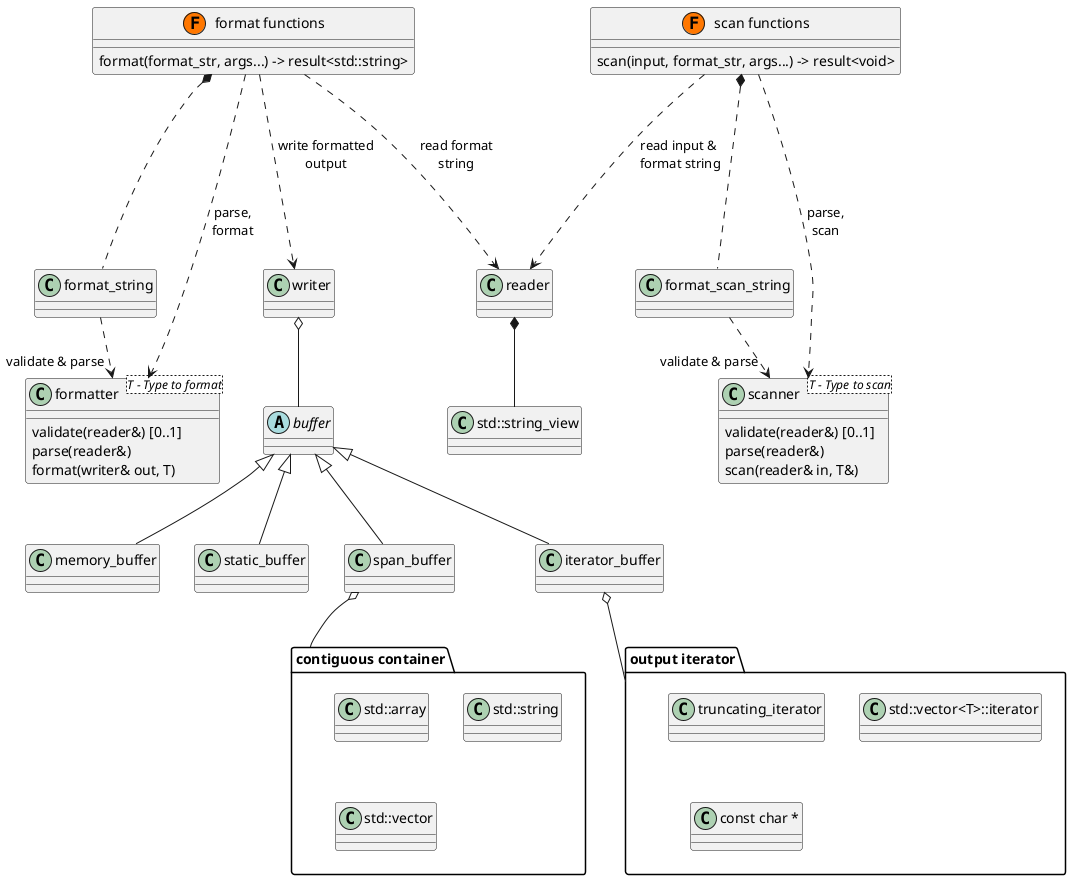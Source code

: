 @startuml

class "scan functions" << (F,#FF7700) >> {
    scan(input, format_str, args...) -> result<void>
}

class "format functions" << (F,#FF7700) >> {
    format(format_str, args...) -> result<std::string>
}

class reader
class "std::string_view" as sv
reader *-- sv

abstract class buffer

class memory_buffer
class static_buffer
class span_buffer
class iterator_buffer

buffer <|-- iterator_buffer
buffer <|-- static_buffer
buffer <|-- span_buffer
buffer <|-- memory_buffer

class writer
writer o-- buffer

iterator_buffer o-- "output iterator"

package "output iterator" {
    class truncating_iterator
    class "std::vector<T>::iterator"
    class "const char *"
}

package "contiguous container" {
    class "std::array"
    class "std::string" as s2
    class "std::vector"
}

span_buffer o-- "contiguous container"

class format_string

class formatter<T - Type to format> {
    validate(reader&) [0..1]
    parse(reader&)
    format(writer& out, T)
}

format_string  -.> "validate & parse" formatter

"format functions" *-.- "format_string"
"format functions" -.-> "writer" : "write formatted\noutput"
"format functions" -.-> "reader" : read format\nstring
"format functions" -.-> "formatter" : parse,\nformat

class format_scan_string

class scanner<T - Type to scan> {
    validate(reader&) [0..1]
    parse(reader&)
    scan(reader& in, T&)
}

format_scan_string   -.> "validate & parse" scanner

"scan functions" *-.- "format_scan_string"
"scan functions" -.-> "reader" : read input & \nformat string
"scan functions" -.-> "scanner" : parse,\nscan

@enduml